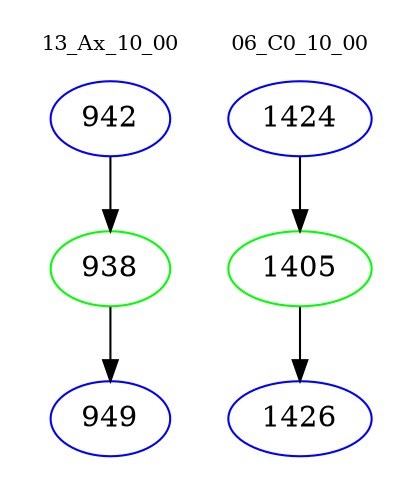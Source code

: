 digraph{
subgraph cluster_0 {
color = white
label = "13_Ax_10_00";
fontsize=10;
T0_942 [label="942", color="blue"]
T0_942 -> T0_938 [color="black"]
T0_938 [label="938", color="green"]
T0_938 -> T0_949 [color="black"]
T0_949 [label="949", color="blue"]
}
subgraph cluster_1 {
color = white
label = "06_C0_10_00";
fontsize=10;
T1_1424 [label="1424", color="blue"]
T1_1424 -> T1_1405 [color="black"]
T1_1405 [label="1405", color="green"]
T1_1405 -> T1_1426 [color="black"]
T1_1426 [label="1426", color="blue"]
}
}
